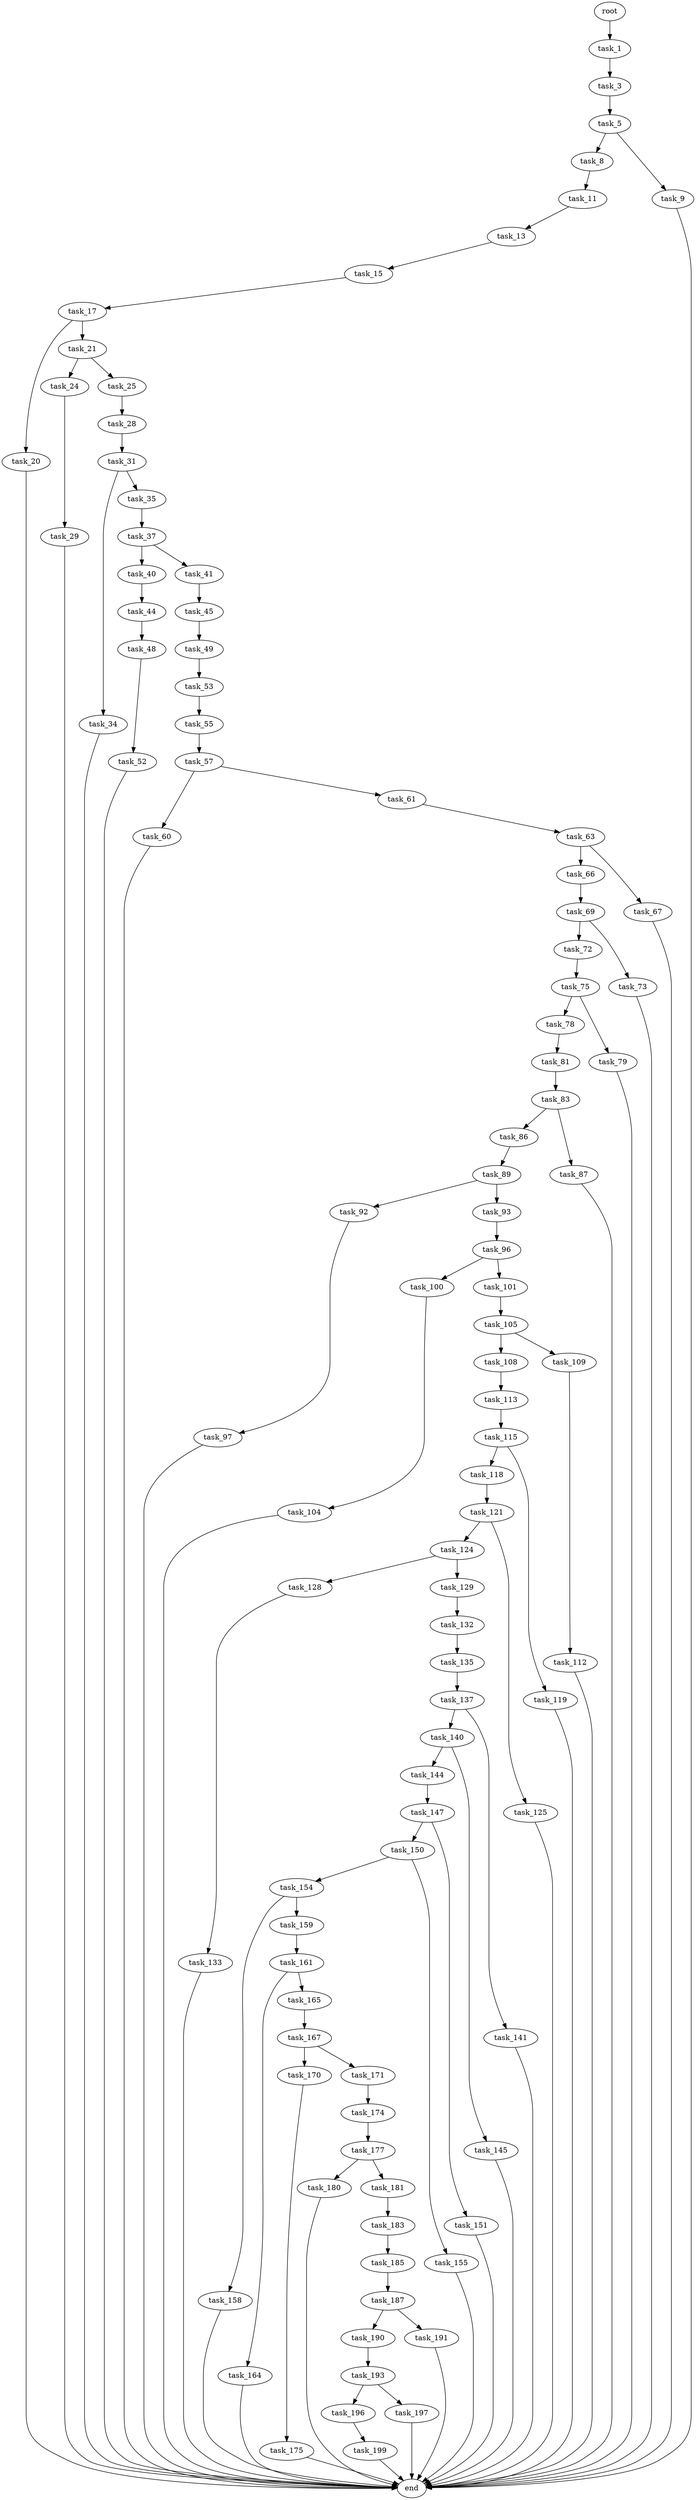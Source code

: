 digraph G {
  root [size="0.000000"];
  task_1 [size="495658309964.000000"];
  task_3 [size="8589934592.000000"];
  task_5 [size="71149824813.000000"];
  task_8 [size="33999057792.000000"];
  task_9 [size="158225756533.000000"];
  task_11 [size="28991029248.000000"];
  task_13 [size="368293445632.000000"];
  task_15 [size="28991029248.000000"];
  task_17 [size="231928233984.000000"];
  task_20 [size="8240859469.000000"];
  task_21 [size="43791591353.000000"];
  task_24 [size="7600438714.000000"];
  task_25 [size="46908548416.000000"];
  task_28 [size="68719476736.000000"];
  task_29 [size="368293445632.000000"];
  task_31 [size="7767553256.000000"];
  task_34 [size="19856219879.000000"];
  task_35 [size="196786840117.000000"];
  task_37 [size="13730110944.000000"];
  task_40 [size="279660539222.000000"];
  task_41 [size="368293445632.000000"];
  task_44 [size="16636888025.000000"];
  task_45 [size="76825797968.000000"];
  task_48 [size="1073741824000.000000"];
  task_49 [size="9474578569.000000"];
  task_52 [size="75823887385.000000"];
  task_53 [size="16138006204.000000"];
  task_55 [size="231928233984.000000"];
  task_57 [size="4743006684.000000"];
  task_60 [size="1273171812.000000"];
  task_61 [size="8589934592.000000"];
  task_63 [size="13789090120.000000"];
  task_66 [size="4361683606.000000"];
  task_67 [size="134217728000.000000"];
  task_69 [size="453168599098.000000"];
  task_72 [size="71441117332.000000"];
  task_73 [size="748380770.000000"];
  task_75 [size="8589934592.000000"];
  task_78 [size="14579019998.000000"];
  task_79 [size="1339861557.000000"];
  task_81 [size="1254564512.000000"];
  task_83 [size="21836429636.000000"];
  task_86 [size="1073741824000.000000"];
  task_87 [size="68719476736.000000"];
  task_89 [size="88250432915.000000"];
  task_92 [size="78666894493.000000"];
  task_93 [size="978008351.000000"];
  task_96 [size="507882082055.000000"];
  task_97 [size="207469510615.000000"];
  task_100 [size="1143099713503.000000"];
  task_101 [size="368293445632.000000"];
  task_104 [size="13038342788.000000"];
  task_105 [size="16483341957.000000"];
  task_108 [size="437342514213.000000"];
  task_109 [size="3559503503.000000"];
  task_112 [size="1073741824000.000000"];
  task_113 [size="6257585192.000000"];
  task_115 [size="1237413602325.000000"];
  task_118 [size="893650589528.000000"];
  task_119 [size="19497216347.000000"];
  task_121 [size="134217728000.000000"];
  task_124 [size="134217728000.000000"];
  task_125 [size="6602388648.000000"];
  task_128 [size="782757789696.000000"];
  task_129 [size="1350690378919.000000"];
  task_132 [size="576786492.000000"];
  task_133 [size="8589934592.000000"];
  task_135 [size="16938251591.000000"];
  task_137 [size="10180153079.000000"];
  task_140 [size="350028981.000000"];
  task_141 [size="532090009486.000000"];
  task_144 [size="368293445632.000000"];
  task_145 [size="1073741824000.000000"];
  task_147 [size="712548850842.000000"];
  task_150 [size="782757789696.000000"];
  task_151 [size="100630790321.000000"];
  task_154 [size="305881280491.000000"];
  task_155 [size="25562444493.000000"];
  task_158 [size="8589934592.000000"];
  task_159 [size="28991029248.000000"];
  task_161 [size="8589934592.000000"];
  task_164 [size="743453073.000000"];
  task_165 [size="17151813695.000000"];
  task_167 [size="270242171309.000000"];
  task_170 [size="231928233984.000000"];
  task_171 [size="9212079173.000000"];
  task_174 [size="3493080508.000000"];
  task_175 [size="235976391010.000000"];
  task_177 [size="17999508302.000000"];
  task_180 [size="2627190343.000000"];
  task_181 [size="134217728000.000000"];
  task_183 [size="501984679937.000000"];
  task_185 [size="735758247.000000"];
  task_187 [size="231928233984.000000"];
  task_190 [size="368293445632.000000"];
  task_191 [size="36969063097.000000"];
  task_193 [size="1278262044.000000"];
  task_196 [size="2475714363.000000"];
  task_197 [size="368293445632.000000"];
  task_199 [size="34168616155.000000"];
  end [size="0.000000"];

  root -> task_1 [size="1.000000"];
  task_1 -> task_3 [size="536870912.000000"];
  task_3 -> task_5 [size="33554432.000000"];
  task_5 -> task_8 [size="75497472.000000"];
  task_5 -> task_9 [size="75497472.000000"];
  task_8 -> task_11 [size="679477248.000000"];
  task_9 -> end [size="1.000000"];
  task_11 -> task_13 [size="75497472.000000"];
  task_13 -> task_15 [size="411041792.000000"];
  task_15 -> task_17 [size="75497472.000000"];
  task_17 -> task_20 [size="301989888.000000"];
  task_17 -> task_21 [size="301989888.000000"];
  task_20 -> end [size="1.000000"];
  task_21 -> task_24 [size="33554432.000000"];
  task_21 -> task_25 [size="33554432.000000"];
  task_24 -> task_29 [size="536870912.000000"];
  task_25 -> task_28 [size="209715200.000000"];
  task_28 -> task_31 [size="134217728.000000"];
  task_29 -> end [size="1.000000"];
  task_31 -> task_34 [size="134217728.000000"];
  task_31 -> task_35 [size="134217728.000000"];
  task_34 -> end [size="1.000000"];
  task_35 -> task_37 [size="134217728.000000"];
  task_37 -> task_40 [size="838860800.000000"];
  task_37 -> task_41 [size="838860800.000000"];
  task_40 -> task_44 [size="411041792.000000"];
  task_41 -> task_45 [size="411041792.000000"];
  task_44 -> task_48 [size="301989888.000000"];
  task_45 -> task_49 [size="134217728.000000"];
  task_48 -> task_52 [size="838860800.000000"];
  task_49 -> task_53 [size="838860800.000000"];
  task_52 -> end [size="1.000000"];
  task_53 -> task_55 [size="301989888.000000"];
  task_55 -> task_57 [size="301989888.000000"];
  task_57 -> task_60 [size="134217728.000000"];
  task_57 -> task_61 [size="134217728.000000"];
  task_60 -> end [size="1.000000"];
  task_61 -> task_63 [size="33554432.000000"];
  task_63 -> task_66 [size="33554432.000000"];
  task_63 -> task_67 [size="33554432.000000"];
  task_66 -> task_69 [size="411041792.000000"];
  task_67 -> end [size="1.000000"];
  task_69 -> task_72 [size="838860800.000000"];
  task_69 -> task_73 [size="838860800.000000"];
  task_72 -> task_75 [size="134217728.000000"];
  task_73 -> end [size="1.000000"];
  task_75 -> task_78 [size="33554432.000000"];
  task_75 -> task_79 [size="33554432.000000"];
  task_78 -> task_81 [size="33554432.000000"];
  task_79 -> end [size="1.000000"];
  task_81 -> task_83 [size="75497472.000000"];
  task_83 -> task_86 [size="33554432.000000"];
  task_83 -> task_87 [size="33554432.000000"];
  task_86 -> task_89 [size="838860800.000000"];
  task_87 -> end [size="1.000000"];
  task_89 -> task_92 [size="75497472.000000"];
  task_89 -> task_93 [size="75497472.000000"];
  task_92 -> task_97 [size="75497472.000000"];
  task_93 -> task_96 [size="33554432.000000"];
  task_96 -> task_100 [size="679477248.000000"];
  task_96 -> task_101 [size="679477248.000000"];
  task_97 -> end [size="1.000000"];
  task_100 -> task_104 [size="679477248.000000"];
  task_101 -> task_105 [size="411041792.000000"];
  task_104 -> end [size="1.000000"];
  task_105 -> task_108 [size="33554432.000000"];
  task_105 -> task_109 [size="33554432.000000"];
  task_108 -> task_113 [size="411041792.000000"];
  task_109 -> task_112 [size="134217728.000000"];
  task_112 -> end [size="1.000000"];
  task_113 -> task_115 [size="134217728.000000"];
  task_115 -> task_118 [size="838860800.000000"];
  task_115 -> task_119 [size="838860800.000000"];
  task_118 -> task_121 [size="838860800.000000"];
  task_119 -> end [size="1.000000"];
  task_121 -> task_124 [size="209715200.000000"];
  task_121 -> task_125 [size="209715200.000000"];
  task_124 -> task_128 [size="209715200.000000"];
  task_124 -> task_129 [size="209715200.000000"];
  task_125 -> end [size="1.000000"];
  task_128 -> task_133 [size="679477248.000000"];
  task_129 -> task_132 [size="838860800.000000"];
  task_132 -> task_135 [size="33554432.000000"];
  task_133 -> end [size="1.000000"];
  task_135 -> task_137 [size="536870912.000000"];
  task_137 -> task_140 [size="838860800.000000"];
  task_137 -> task_141 [size="838860800.000000"];
  task_140 -> task_144 [size="33554432.000000"];
  task_140 -> task_145 [size="33554432.000000"];
  task_141 -> end [size="1.000000"];
  task_144 -> task_147 [size="411041792.000000"];
  task_145 -> end [size="1.000000"];
  task_147 -> task_150 [size="679477248.000000"];
  task_147 -> task_151 [size="679477248.000000"];
  task_150 -> task_154 [size="679477248.000000"];
  task_150 -> task_155 [size="679477248.000000"];
  task_151 -> end [size="1.000000"];
  task_154 -> task_158 [size="209715200.000000"];
  task_154 -> task_159 [size="209715200.000000"];
  task_155 -> end [size="1.000000"];
  task_158 -> end [size="1.000000"];
  task_159 -> task_161 [size="75497472.000000"];
  task_161 -> task_164 [size="33554432.000000"];
  task_161 -> task_165 [size="33554432.000000"];
  task_164 -> end [size="1.000000"];
  task_165 -> task_167 [size="838860800.000000"];
  task_167 -> task_170 [size="301989888.000000"];
  task_167 -> task_171 [size="301989888.000000"];
  task_170 -> task_175 [size="301989888.000000"];
  task_171 -> task_174 [size="411041792.000000"];
  task_174 -> task_177 [size="75497472.000000"];
  task_175 -> end [size="1.000000"];
  task_177 -> task_180 [size="679477248.000000"];
  task_177 -> task_181 [size="679477248.000000"];
  task_180 -> end [size="1.000000"];
  task_181 -> task_183 [size="209715200.000000"];
  task_183 -> task_185 [size="838860800.000000"];
  task_185 -> task_187 [size="33554432.000000"];
  task_187 -> task_190 [size="301989888.000000"];
  task_187 -> task_191 [size="301989888.000000"];
  task_190 -> task_193 [size="411041792.000000"];
  task_191 -> end [size="1.000000"];
  task_193 -> task_196 [size="75497472.000000"];
  task_193 -> task_197 [size="75497472.000000"];
  task_196 -> task_199 [size="134217728.000000"];
  task_197 -> end [size="1.000000"];
  task_199 -> end [size="1.000000"];
}
